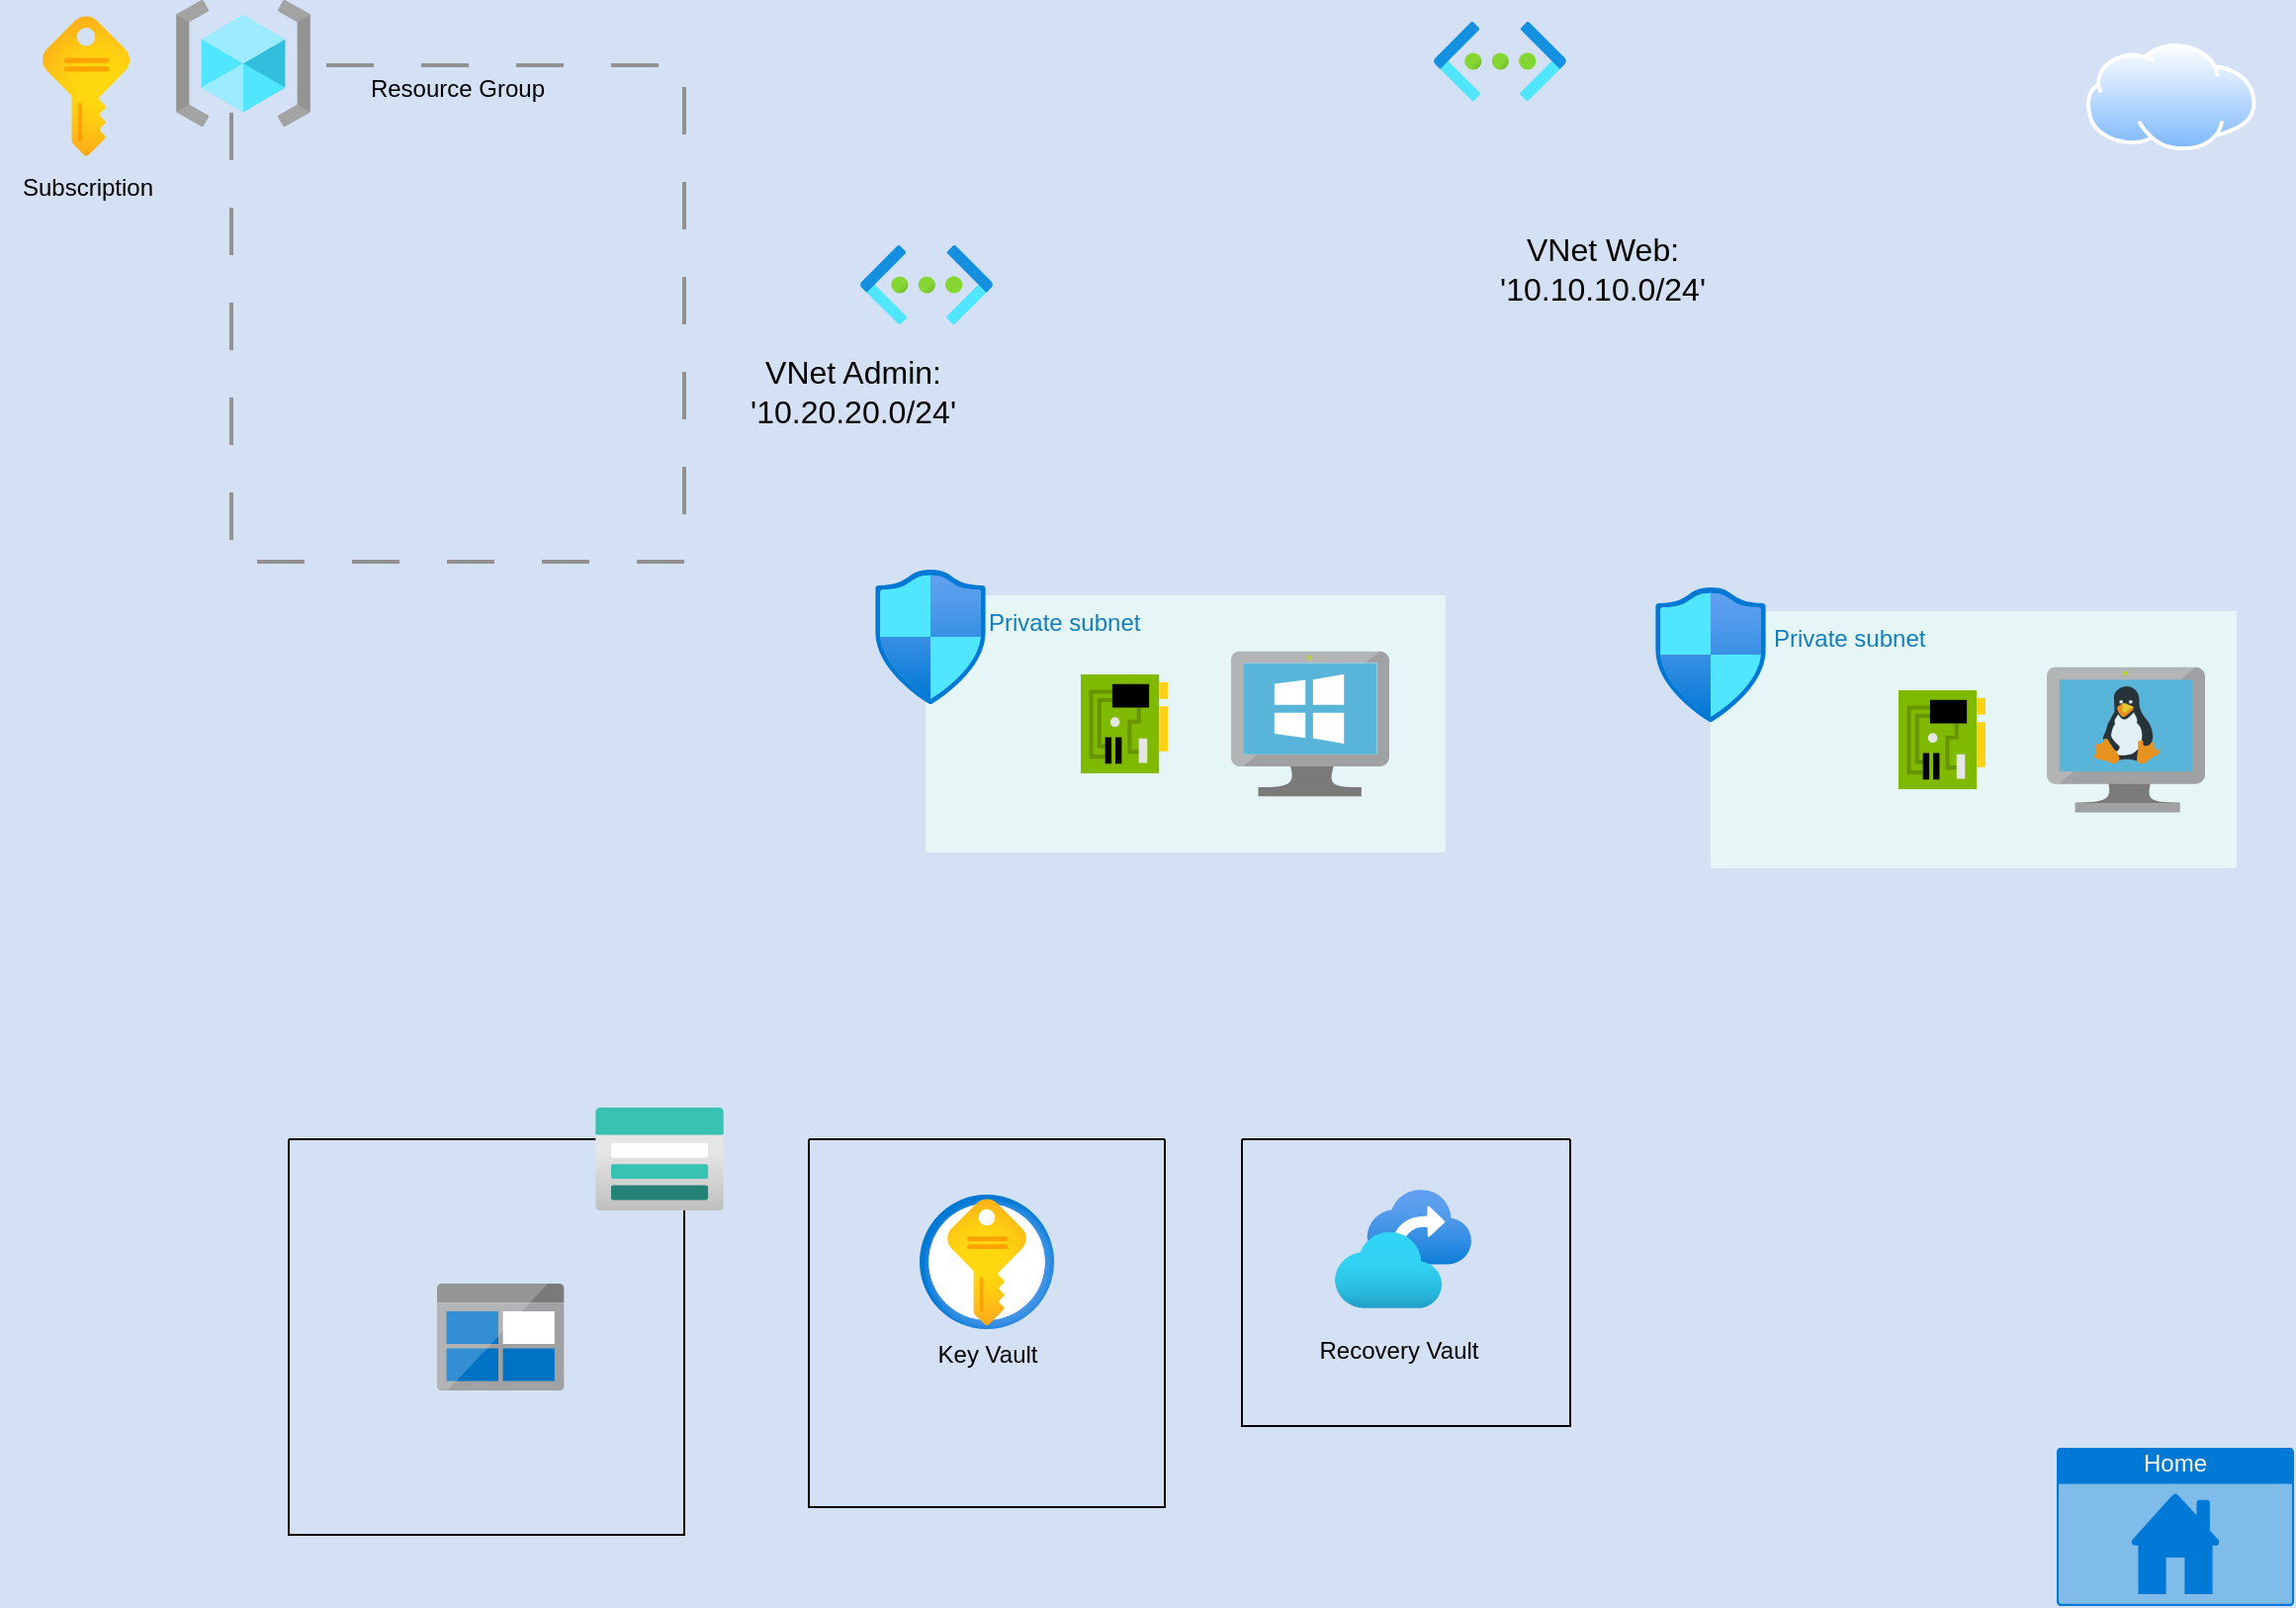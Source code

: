 <mxfile version="23.0.2" type="github">
  <diagram name="Page-1" id="JEni4N4xN4MO65VJZSVJ">
    <mxGraphModel dx="1509" dy="823" grid="0" gridSize="10" guides="1" tooltips="1" connect="1" arrows="1" fold="1" page="1" pageScale="1" pageWidth="1169" pageHeight="827" background="#D4E1F5" math="0" shadow="0">
      <root>
        <mxCell id="0" />
        <mxCell id="1" parent="0" />
        <mxCell id="yg5hyfQdusnZHyedkA8o-5" value="Home" style="html=1;whiteSpace=wrap;strokeColor=none;fillColor=#0079D6;labelPosition=center;verticalLabelPosition=middle;verticalAlign=top;align=center;fontSize=12;outlineConnect=0;spacingTop=-6;fontColor=#FFFFFF;sketch=0;shape=mxgraph.sitemap.home;" parent="1" vertex="1">
          <mxGeometry x="1042" y="738" width="120" height="80" as="geometry" />
        </mxCell>
        <mxCell id="yg5hyfQdusnZHyedkA8o-7" value="" style="image;aspect=fixed;html=1;points=[];align=center;fontSize=12;image=img/lib/azure2/networking/Virtual_Networks.svg;" parent="1" vertex="1">
          <mxGeometry x="437" y="130" width="67" height="40" as="geometry" />
        </mxCell>
        <mxCell id="yg5hyfQdusnZHyedkA8o-8" value="" style="image;aspect=fixed;html=1;points=[];align=center;fontSize=12;image=img/lib/azure2/networking/Virtual_Networks.svg;" parent="1" vertex="1">
          <mxGeometry x="727" y="17" width="67" height="40" as="geometry" />
        </mxCell>
        <mxCell id="yg5hyfQdusnZHyedkA8o-145" value="" style="image;aspect=fixed;html=1;points=[];align=center;fontSize=12;image=img/lib/azure2/general/Subscriptions.svg;" parent="1" vertex="1">
          <mxGeometry x="23.5" y="14" width="44" height="71" as="geometry" />
        </mxCell>
        <mxCell id="yg5hyfQdusnZHyedkA8o-148" value="Resource Group" style="fontStyle=0;verticalAlign=top;align=center;spacingTop=-2;fillColor=none;rounded=0;whiteSpace=wrap;html=1;strokeColor=#919191;strokeWidth=2;dashed=1;container=1;collapsible=0;expand=0;recursiveResize=0;dashPattern=12 12;" parent="1" vertex="1">
          <mxGeometry x="119" y="39" width="229" height="251" as="geometry" />
        </mxCell>
        <mxCell id="yg5hyfQdusnZHyedkA8o-146" value="" style="image;aspect=fixed;html=1;points=[];align=center;fontSize=12;image=img/lib/azure2/general/Resource_Groups.svg;" parent="yg5hyfQdusnZHyedkA8o-148" vertex="1">
          <mxGeometry x="-28" y="-33" width="68" height="64" as="geometry" />
        </mxCell>
        <mxCell id="yg5hyfQdusnZHyedkA8o-152" value="" style="image;aspect=fixed;perimeter=ellipsePerimeter;html=1;align=center;shadow=0;dashed=0;spacingTop=3;image=img/lib/active_directory/internet_cloud.svg;" parent="1" vertex="1">
          <mxGeometry x="1057" y="28" width="85.71" height="54" as="geometry" />
        </mxCell>
        <mxCell id="ELRano72_kiBZfm_JEAF-4" value="" style="swimlane;startSize=0;" vertex="1" parent="1">
          <mxGeometry x="148" y="582" width="200" height="200" as="geometry">
            <mxRectangle x="117" y="589" width="50" height="44" as="alternateBounds" />
          </mxGeometry>
        </mxCell>
        <mxCell id="yg5hyfQdusnZHyedkA8o-141" value="" style="image;aspect=fixed;html=1;points=[];align=center;fontSize=12;image=img/lib/azure2/storage/Storage_Accounts.svg;" parent="ELRano72_kiBZfm_JEAF-4" vertex="1">
          <mxGeometry x="155" y="-16" width="65" height="52" as="geometry" />
        </mxCell>
        <mxCell id="yg5hyfQdusnZHyedkA8o-142" value="" style="image;sketch=0;aspect=fixed;html=1;points=[];align=center;fontSize=12;image=img/lib/mscae/BlobBlock.svg;" parent="ELRano72_kiBZfm_JEAF-4" vertex="1">
          <mxGeometry x="75" y="73" width="64.29" height="54" as="geometry" />
        </mxCell>
        <mxCell id="ELRano72_kiBZfm_JEAF-6" value="" style="swimlane;startSize=0;" vertex="1" parent="1">
          <mxGeometry x="411" y="582" width="180" height="186" as="geometry">
            <mxRectangle x="411" y="582" width="50" height="44" as="alternateBounds" />
          </mxGeometry>
        </mxCell>
        <mxCell id="yg5hyfQdusnZHyedkA8o-143" value="" style="image;aspect=fixed;html=1;points=[];align=center;fontSize=12;image=img/lib/azure2/security/Key_Vaults.svg;" parent="ELRano72_kiBZfm_JEAF-6" vertex="1">
          <mxGeometry x="56" y="28" width="68" height="68" as="geometry" />
        </mxCell>
        <mxCell id="ELRano72_kiBZfm_JEAF-5" value="&lt;div&gt;Key Vault&lt;/div&gt;" style="text;html=1;align=center;verticalAlign=middle;resizable=0;points=[];autosize=1;strokeColor=none;fillColor=none;" vertex="1" parent="ELRano72_kiBZfm_JEAF-6">
          <mxGeometry x="56.5" y="96" width="67" height="26" as="geometry" />
        </mxCell>
        <mxCell id="ELRano72_kiBZfm_JEAF-10" value="" style="swimlane;startSize=0;" vertex="1" parent="1">
          <mxGeometry x="630" y="582" width="166" height="145" as="geometry">
            <mxRectangle x="890" y="423" width="50" height="44" as="alternateBounds" />
          </mxGeometry>
        </mxCell>
        <mxCell id="ELRano72_kiBZfm_JEAF-9" value="&lt;div&gt;Recovery Vault&lt;/div&gt;" style="text;html=1;align=center;verticalAlign=middle;resizable=0;points=[];autosize=1;strokeColor=none;fillColor=none;" vertex="1" parent="ELRano72_kiBZfm_JEAF-10">
          <mxGeometry x="30" y="93.5" width="97" height="26" as="geometry" />
        </mxCell>
        <mxCell id="yg5hyfQdusnZHyedkA8o-144" value="" style="image;aspect=fixed;html=1;points=[];align=center;fontSize=12;image=img/lib/azure2/management_governance/Recovery_Services_Vaults.svg;" parent="ELRano72_kiBZfm_JEAF-10" vertex="1">
          <mxGeometry x="47" y="25.5" width="69" height="60" as="geometry" />
        </mxCell>
        <mxCell id="ELRano72_kiBZfm_JEAF-11" value="Subscription" style="text;html=1;align=center;verticalAlign=middle;resizable=0;points=[];autosize=1;strokeColor=none;fillColor=none;" vertex="1" parent="1">
          <mxGeometry x="2" y="88" width="87" height="26" as="geometry" />
        </mxCell>
        <mxCell id="ELRano72_kiBZfm_JEAF-14" value="&lt;div style=&quot;font-size: 16px;&quot;&gt;&lt;font style=&quot;font-size: 16px;&quot;&gt;VNet Web:&lt;/font&gt;&lt;/div&gt;&lt;div style=&quot;font-size: 16px;&quot;&gt;&lt;font style=&quot;font-size: 16px;&quot;&gt;&#39;10.10.10.0/24&#39;&lt;font style=&quot;font-size: 16px;&quot;&gt;&lt;br&gt;&lt;/font&gt;&lt;/font&gt;&lt;/div&gt;" style="text;html=1;align=center;verticalAlign=middle;resizable=0;points=[];autosize=1;strokeColor=none;fillColor=none;" vertex="1" parent="1">
          <mxGeometry x="751" y="117" width="122" height="50" as="geometry" />
        </mxCell>
        <mxCell id="ELRano72_kiBZfm_JEAF-15" value="Private subnet" style="points=[[0,0],[0.25,0],[0.5,0],[0.75,0],[1,0],[1,0.25],[1,0.5],[1,0.75],[1,1],[0.75,1],[0.5,1],[0.25,1],[0,1],[0,0.75],[0,0.5],[0,0.25]];outlineConnect=0;gradientColor=none;html=1;whiteSpace=wrap;fontSize=12;fontStyle=0;container=1;pointerEvents=0;collapsible=0;recursiveResize=0;shape=mxgraph.aws4.group;grIcon=mxgraph.aws4.group_security_group;grStroke=0;strokeColor=#00A4A6;fillColor=#E6F6F7;verticalAlign=top;align=left;spacingLeft=30;fontColor=#147EBA;dashed=0;" vertex="1" parent="1">
          <mxGeometry x="470" y="307" width="263" height="130" as="geometry" />
        </mxCell>
        <mxCell id="yg5hyfQdusnZHyedkA8o-137" value="" style="image;sketch=0;aspect=fixed;html=1;points=[];align=center;fontSize=12;image=img/lib/mscae/NetworkInterfaceCard.svg;" parent="ELRano72_kiBZfm_JEAF-15" vertex="1">
          <mxGeometry x="78.5" y="40" width="44" height="50" as="geometry" />
        </mxCell>
        <mxCell id="yg5hyfQdusnZHyedkA8o-139" value="" style="image;aspect=fixed;html=1;points=[];align=center;fontSize=12;image=img/lib/azure2/networking/Network_Security_Groups.svg;" parent="ELRano72_kiBZfm_JEAF-15" vertex="1">
          <mxGeometry x="-25.5" y="-13" width="56.0" height="68" as="geometry" />
        </mxCell>
        <mxCell id="yg5hyfQdusnZHyedkA8o-2" value="" style="image;sketch=0;aspect=fixed;html=1;points=[];align=center;fontSize=12;image=img/lib/mscae/VirtualMachineWindows.svg;" parent="ELRano72_kiBZfm_JEAF-15" vertex="1">
          <mxGeometry x="154.5" y="28.2" width="80" height="73.6" as="geometry" />
        </mxCell>
        <mxCell id="ELRano72_kiBZfm_JEAF-17" value="Private subnet" style="points=[[0,0],[0.25,0],[0.5,0],[0.75,0],[1,0],[1,0.25],[1,0.5],[1,0.75],[1,1],[0.75,1],[0.5,1],[0.25,1],[0,1],[0,0.75],[0,0.5],[0,0.25]];outlineConnect=0;gradientColor=none;html=1;whiteSpace=wrap;fontSize=12;fontStyle=0;container=1;pointerEvents=0;collapsible=0;recursiveResize=0;shape=mxgraph.aws4.group;grIcon=mxgraph.aws4.group_security_group;grStroke=0;strokeColor=#00A4A6;fillColor=#E6F6F7;verticalAlign=top;align=left;spacingLeft=30;fontColor=#147EBA;dashed=0;" vertex="1" parent="1">
          <mxGeometry x="867" y="315" width="266" height="130" as="geometry" />
        </mxCell>
        <mxCell id="yg5hyfQdusnZHyedkA8o-138" value="" style="image;sketch=0;aspect=fixed;html=1;points=[];align=center;fontSize=12;image=img/lib/mscae/NetworkInterfaceCard.svg;" parent="ELRano72_kiBZfm_JEAF-17" vertex="1">
          <mxGeometry x="95" y="40" width="44" height="50" as="geometry" />
        </mxCell>
        <mxCell id="yg5hyfQdusnZHyedkA8o-1" value="" style="image;sketch=0;aspect=fixed;html=1;points=[];align=center;fontSize=12;image=img/lib/mscae/VM_Linux.svg;" parent="ELRano72_kiBZfm_JEAF-17" vertex="1">
          <mxGeometry x="170" y="28.2" width="80" height="73.6" as="geometry" />
        </mxCell>
        <mxCell id="yg5hyfQdusnZHyedkA8o-140" value="" style="image;aspect=fixed;html=1;points=[];align=center;fontSize=12;image=img/lib/azure2/networking/Network_Security_Groups.svg;" parent="1" vertex="1">
          <mxGeometry x="839" y="303" width="56.0" height="68" as="geometry" />
        </mxCell>
        <mxCell id="ELRano72_kiBZfm_JEAF-19" value="&lt;div style=&quot;font-size: 16px;&quot;&gt;&lt;font style=&quot;font-size: 16px;&quot;&gt;VNet Admin:&lt;/font&gt;&lt;/div&gt;&lt;div style=&quot;font-size: 16px;&quot;&gt;&lt;font style=&quot;font-size: 16px;&quot;&gt;&#39;10.20.20.0/24&lt;/font&gt;&#39;&lt;/div&gt;" style="text;html=1;align=center;verticalAlign=middle;resizable=0;points=[];autosize=1;strokeColor=none;fillColor=none;" vertex="1" parent="1">
          <mxGeometry x="371.5" y="179" width="122" height="50" as="geometry" />
        </mxCell>
      </root>
    </mxGraphModel>
  </diagram>
</mxfile>
